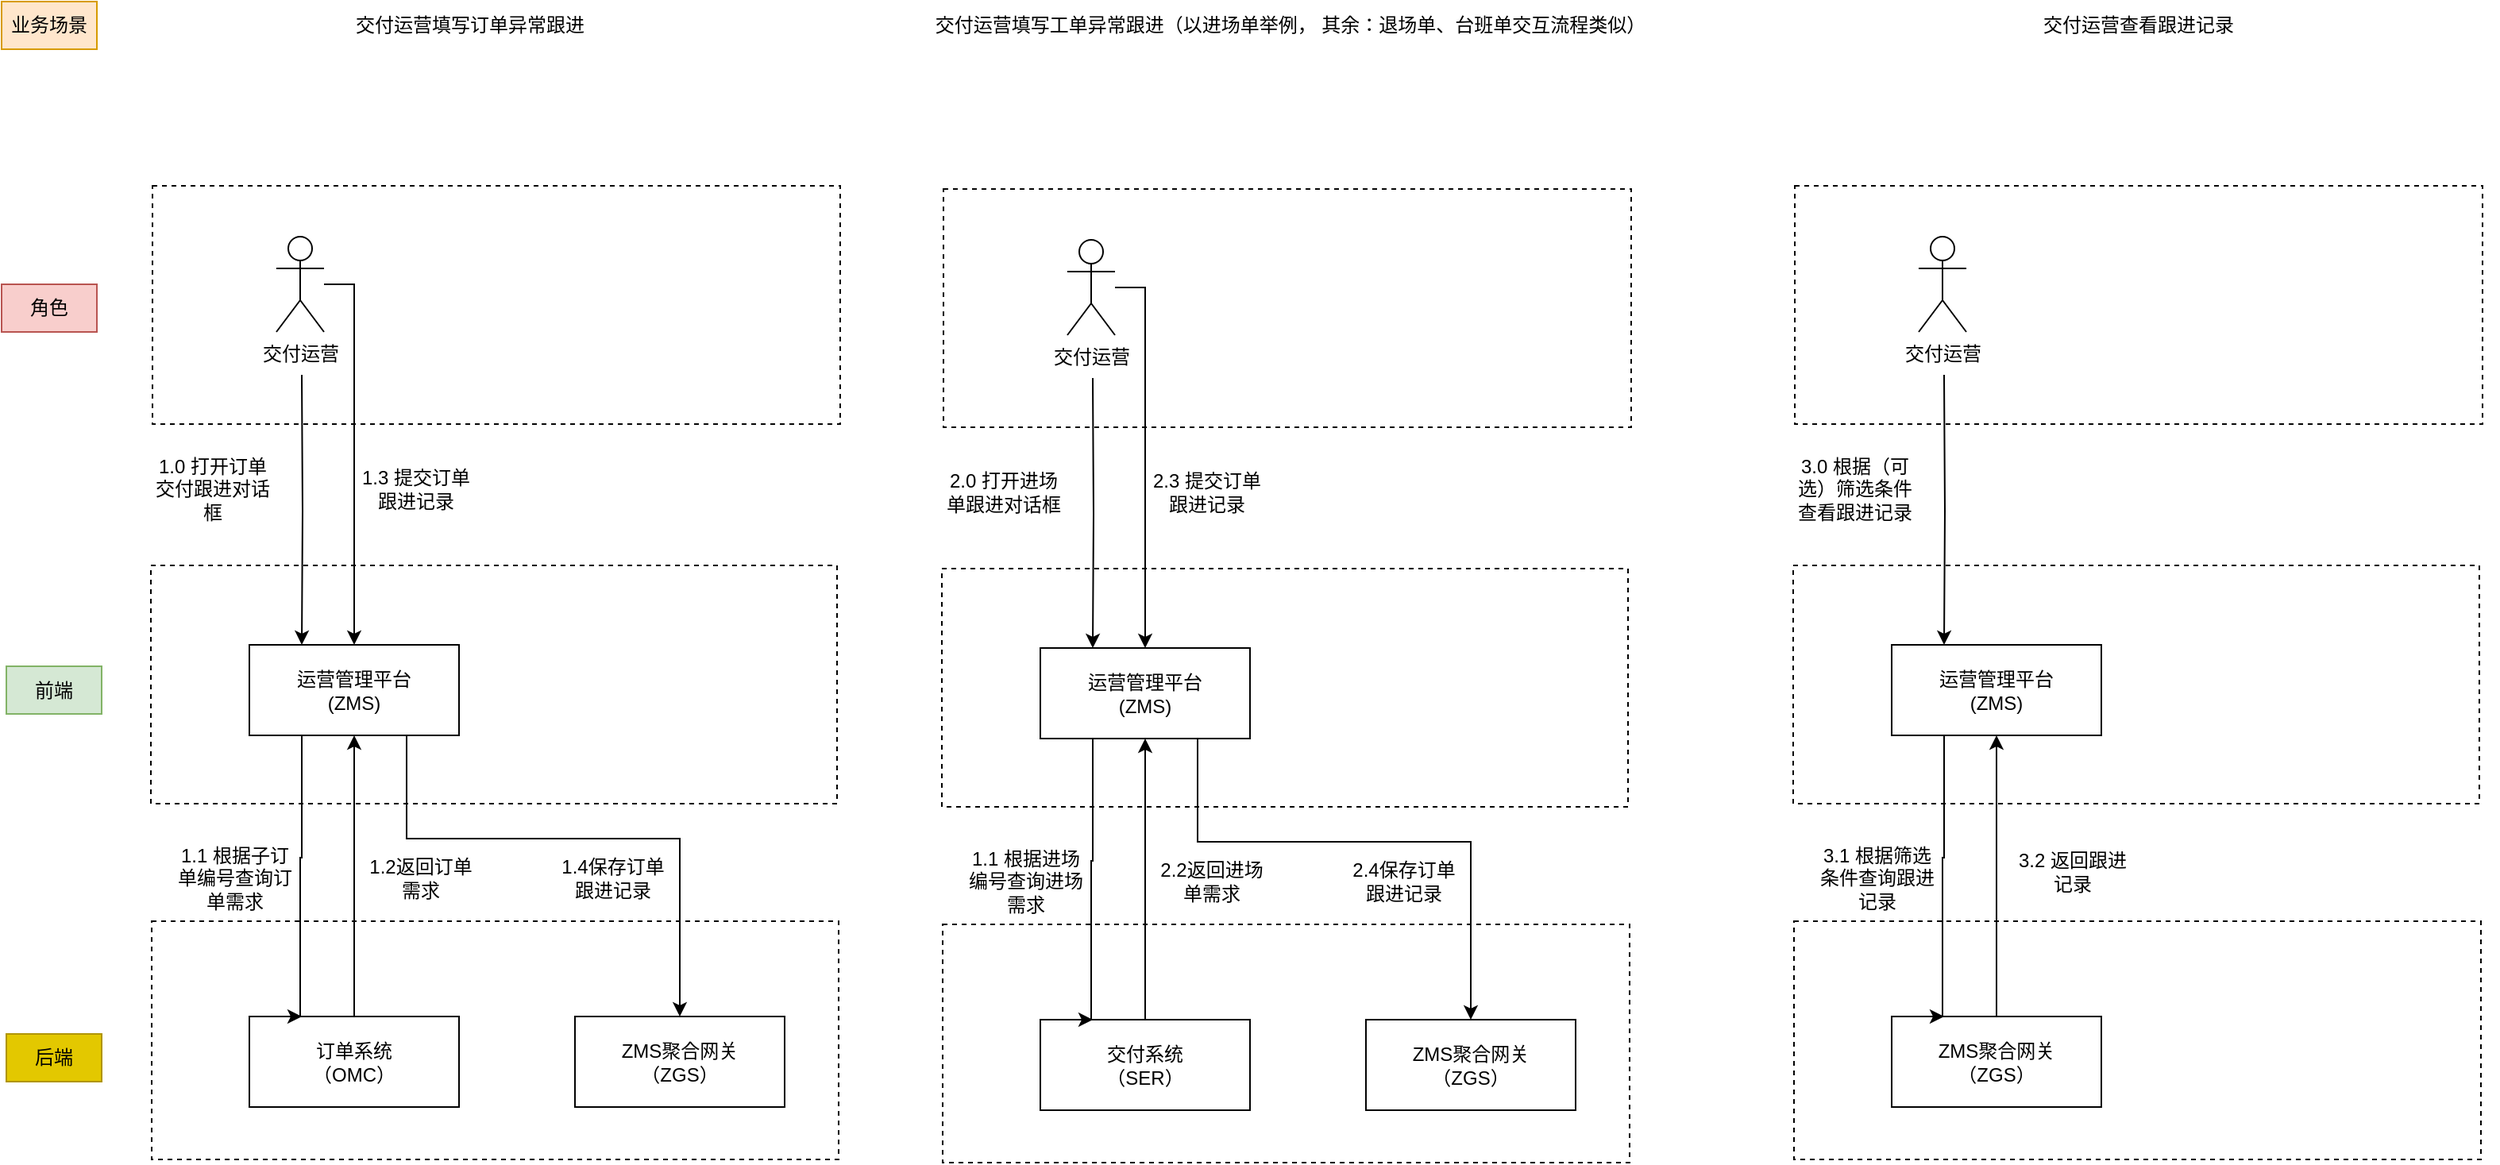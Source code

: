 <mxfile version="17.4.4" type="github">
  <diagram id="wmwzS6v5hkIarNa9_CF8" name="Page-1">
    <mxGraphModel dx="1837" dy="967" grid="0" gridSize="10" guides="1" tooltips="1" connect="1" arrows="1" fold="1" page="1" pageScale="1" pageWidth="827" pageHeight="1169" math="0" shadow="0">
      <root>
        <mxCell id="0" />
        <mxCell id="1" parent="0" />
        <mxCell id="tpipHvDcS-LkZLoqLxp2-10" value="" style="rounded=0;whiteSpace=wrap;html=1;dashed=1;" vertex="1" parent="1">
          <mxGeometry x="138.5" y="659" width="432.5" height="150" as="geometry" />
        </mxCell>
        <mxCell id="tpipHvDcS-LkZLoqLxp2-9" value="" style="rounded=0;whiteSpace=wrap;html=1;dashed=1;" vertex="1" parent="1">
          <mxGeometry x="138" y="435" width="432" height="150" as="geometry" />
        </mxCell>
        <mxCell id="tpipHvDcS-LkZLoqLxp2-8" value="" style="rounded=0;whiteSpace=wrap;html=1;dashed=1;" vertex="1" parent="1">
          <mxGeometry x="139" y="196" width="433" height="150" as="geometry" />
        </mxCell>
        <mxCell id="tpipHvDcS-LkZLoqLxp2-18" style="edgeStyle=orthogonalEdgeStyle;rounded=0;orthogonalLoop=1;jettySize=auto;html=1;exitX=0.75;exitY=1;exitDx=0;exitDy=0;" edge="1" parent="1" source="tpipHvDcS-LkZLoqLxp2-1" target="tpipHvDcS-LkZLoqLxp2-17">
          <mxGeometry relative="1" as="geometry">
            <Array as="points">
              <mxPoint x="299" y="607" />
              <mxPoint x="471" y="607" />
            </Array>
          </mxGeometry>
        </mxCell>
        <mxCell id="tpipHvDcS-LkZLoqLxp2-1" value="运营管理平台&lt;br&gt;(ZMS)" style="rounded=0;whiteSpace=wrap;html=1;" vertex="1" parent="1">
          <mxGeometry x="200" y="485" width="132" height="57" as="geometry" />
        </mxCell>
        <mxCell id="tpipHvDcS-LkZLoqLxp2-4" style="edgeStyle=orthogonalEdgeStyle;rounded=0;orthogonalLoop=1;jettySize=auto;html=1;entryX=0.25;entryY=0;entryDx=0;entryDy=0;" edge="1" parent="1" target="tpipHvDcS-LkZLoqLxp2-1">
          <mxGeometry relative="1" as="geometry">
            <mxPoint x="233" y="315" as="sourcePoint" />
          </mxGeometry>
        </mxCell>
        <mxCell id="tpipHvDcS-LkZLoqLxp2-20" style="edgeStyle=orthogonalEdgeStyle;rounded=0;orthogonalLoop=1;jettySize=auto;html=1;entryX=0.5;entryY=0;entryDx=0;entryDy=0;" edge="1" parent="1" source="tpipHvDcS-LkZLoqLxp2-2" target="tpipHvDcS-LkZLoqLxp2-1">
          <mxGeometry relative="1" as="geometry">
            <Array as="points">
              <mxPoint x="266" y="258" />
            </Array>
          </mxGeometry>
        </mxCell>
        <mxCell id="tpipHvDcS-LkZLoqLxp2-2" value="交付运营" style="shape=umlActor;verticalLabelPosition=bottom;verticalAlign=top;html=1;outlineConnect=0;" vertex="1" parent="1">
          <mxGeometry x="217" y="228" width="30" height="60" as="geometry" />
        </mxCell>
        <mxCell id="tpipHvDcS-LkZLoqLxp2-15" style="edgeStyle=orthogonalEdgeStyle;rounded=0;orthogonalLoop=1;jettySize=auto;html=1;exitX=0.5;exitY=0;exitDx=0;exitDy=0;entryX=0.5;entryY=1;entryDx=0;entryDy=0;" edge="1" parent="1" source="tpipHvDcS-LkZLoqLxp2-3" target="tpipHvDcS-LkZLoqLxp2-1">
          <mxGeometry relative="1" as="geometry" />
        </mxCell>
        <mxCell id="tpipHvDcS-LkZLoqLxp2-3" value="订单系统&lt;br&gt;（OMC）" style="rounded=0;whiteSpace=wrap;html=1;" vertex="1" parent="1">
          <mxGeometry x="200" y="719" width="132" height="57" as="geometry" />
        </mxCell>
        <mxCell id="tpipHvDcS-LkZLoqLxp2-5" value="角色" style="text;html=1;strokeColor=#b85450;fillColor=#f8cecc;align=center;verticalAlign=middle;whiteSpace=wrap;rounded=0;" vertex="1" parent="1">
          <mxGeometry x="44" y="258" width="60" height="30" as="geometry" />
        </mxCell>
        <mxCell id="tpipHvDcS-LkZLoqLxp2-6" value="前端" style="text;html=1;strokeColor=#82b366;fillColor=#d5e8d4;align=center;verticalAlign=middle;whiteSpace=wrap;rounded=0;" vertex="1" parent="1">
          <mxGeometry x="47" y="498.5" width="60" height="30" as="geometry" />
        </mxCell>
        <mxCell id="tpipHvDcS-LkZLoqLxp2-7" value="后端" style="text;html=1;strokeColor=#B09500;fillColor=#e3c800;align=center;verticalAlign=middle;whiteSpace=wrap;rounded=0;fontColor=#000000;" vertex="1" parent="1">
          <mxGeometry x="47" y="730" width="60" height="30" as="geometry" />
        </mxCell>
        <mxCell id="tpipHvDcS-LkZLoqLxp2-12" value="1.0 打开订单交付跟进对话框" style="text;html=1;strokeColor=none;fillColor=none;align=center;verticalAlign=middle;whiteSpace=wrap;rounded=0;dashed=1;" vertex="1" parent="1">
          <mxGeometry x="139" y="369" width="76" height="36" as="geometry" />
        </mxCell>
        <mxCell id="tpipHvDcS-LkZLoqLxp2-13" style="edgeStyle=orthogonalEdgeStyle;rounded=0;orthogonalLoop=1;jettySize=auto;html=1;exitX=0.25;exitY=1;exitDx=0;exitDy=0;entryX=0.25;entryY=0;entryDx=0;entryDy=0;" edge="1" parent="1" source="tpipHvDcS-LkZLoqLxp2-1" target="tpipHvDcS-LkZLoqLxp2-3">
          <mxGeometry relative="1" as="geometry">
            <mxPoint x="231.52" y="521" as="sourcePoint" />
            <mxPoint x="229" y="717" as="targetPoint" />
            <Array as="points">
              <mxPoint x="233" y="619" />
              <mxPoint x="232" y="619" />
              <mxPoint x="232" y="719" />
            </Array>
          </mxGeometry>
        </mxCell>
        <mxCell id="tpipHvDcS-LkZLoqLxp2-14" value="1.1 根据子订单编号查询订单需求" style="text;html=1;strokeColor=none;fillColor=none;align=center;verticalAlign=middle;whiteSpace=wrap;rounded=0;dashed=1;" vertex="1" parent="1">
          <mxGeometry x="153" y="614" width="76" height="36" as="geometry" />
        </mxCell>
        <mxCell id="tpipHvDcS-LkZLoqLxp2-16" value="1.2返回订单需求" style="text;html=1;strokeColor=none;fillColor=none;align=center;verticalAlign=middle;whiteSpace=wrap;rounded=0;dashed=1;" vertex="1" parent="1">
          <mxGeometry x="270" y="614" width="76" height="36" as="geometry" />
        </mxCell>
        <mxCell id="tpipHvDcS-LkZLoqLxp2-17" value="ZMS聚合网关&lt;br&gt;（ZGS）" style="rounded=0;whiteSpace=wrap;html=1;" vertex="1" parent="1">
          <mxGeometry x="405" y="719" width="132" height="57" as="geometry" />
        </mxCell>
        <mxCell id="tpipHvDcS-LkZLoqLxp2-19" value="1.4保存订单跟进记录" style="text;html=1;strokeColor=none;fillColor=none;align=center;verticalAlign=middle;whiteSpace=wrap;rounded=0;dashed=1;" vertex="1" parent="1">
          <mxGeometry x="391" y="614" width="76" height="36" as="geometry" />
        </mxCell>
        <mxCell id="tpipHvDcS-LkZLoqLxp2-21" value="1.3 提交订单跟进记录" style="text;html=1;strokeColor=none;fillColor=none;align=center;verticalAlign=middle;whiteSpace=wrap;rounded=0;dashed=1;" vertex="1" parent="1">
          <mxGeometry x="267" y="369" width="76" height="36" as="geometry" />
        </mxCell>
        <mxCell id="tpipHvDcS-LkZLoqLxp2-22" value="业务场景" style="text;html=1;strokeColor=#d79b00;fillColor=#ffe6cc;align=center;verticalAlign=middle;whiteSpace=wrap;rounded=0;" vertex="1" parent="1">
          <mxGeometry x="44" y="80" width="60" height="30" as="geometry" />
        </mxCell>
        <mxCell id="tpipHvDcS-LkZLoqLxp2-24" value="交付运营填写订单异常跟进" style="text;html=1;strokeColor=none;fillColor=none;align=center;verticalAlign=middle;whiteSpace=wrap;rounded=0;" vertex="1" parent="1">
          <mxGeometry x="261" y="80" width="156" height="30" as="geometry" />
        </mxCell>
        <mxCell id="tpipHvDcS-LkZLoqLxp2-25" value="" style="rounded=0;whiteSpace=wrap;html=1;dashed=1;" vertex="1" parent="1">
          <mxGeometry x="636.5" y="661" width="432.5" height="150" as="geometry" />
        </mxCell>
        <mxCell id="tpipHvDcS-LkZLoqLxp2-26" value="" style="rounded=0;whiteSpace=wrap;html=1;dashed=1;" vertex="1" parent="1">
          <mxGeometry x="636" y="437" width="432" height="150" as="geometry" />
        </mxCell>
        <mxCell id="tpipHvDcS-LkZLoqLxp2-27" value="" style="rounded=0;whiteSpace=wrap;html=1;dashed=1;" vertex="1" parent="1">
          <mxGeometry x="637" y="198" width="433" height="150" as="geometry" />
        </mxCell>
        <mxCell id="tpipHvDcS-LkZLoqLxp2-28" style="edgeStyle=orthogonalEdgeStyle;rounded=0;orthogonalLoop=1;jettySize=auto;html=1;exitX=0.75;exitY=1;exitDx=0;exitDy=0;" edge="1" parent="1" source="tpipHvDcS-LkZLoqLxp2-29" target="tpipHvDcS-LkZLoqLxp2-39">
          <mxGeometry relative="1" as="geometry">
            <Array as="points">
              <mxPoint x="797" y="609" />
              <mxPoint x="969" y="609" />
            </Array>
          </mxGeometry>
        </mxCell>
        <mxCell id="tpipHvDcS-LkZLoqLxp2-29" value="运营管理平台&lt;br&gt;(ZMS)" style="rounded=0;whiteSpace=wrap;html=1;" vertex="1" parent="1">
          <mxGeometry x="698" y="487" width="132" height="57" as="geometry" />
        </mxCell>
        <mxCell id="tpipHvDcS-LkZLoqLxp2-30" style="edgeStyle=orthogonalEdgeStyle;rounded=0;orthogonalLoop=1;jettySize=auto;html=1;entryX=0.25;entryY=0;entryDx=0;entryDy=0;" edge="1" parent="1" target="tpipHvDcS-LkZLoqLxp2-29">
          <mxGeometry relative="1" as="geometry">
            <mxPoint x="731" y="317" as="sourcePoint" />
          </mxGeometry>
        </mxCell>
        <mxCell id="tpipHvDcS-LkZLoqLxp2-31" style="edgeStyle=orthogonalEdgeStyle;rounded=0;orthogonalLoop=1;jettySize=auto;html=1;entryX=0.5;entryY=0;entryDx=0;entryDy=0;" edge="1" parent="1" source="tpipHvDcS-LkZLoqLxp2-32" target="tpipHvDcS-LkZLoqLxp2-29">
          <mxGeometry relative="1" as="geometry">
            <Array as="points">
              <mxPoint x="764" y="260" />
            </Array>
          </mxGeometry>
        </mxCell>
        <mxCell id="tpipHvDcS-LkZLoqLxp2-32" value="交付运营" style="shape=umlActor;verticalLabelPosition=bottom;verticalAlign=top;html=1;outlineConnect=0;" vertex="1" parent="1">
          <mxGeometry x="715" y="230" width="30" height="60" as="geometry" />
        </mxCell>
        <mxCell id="tpipHvDcS-LkZLoqLxp2-33" style="edgeStyle=orthogonalEdgeStyle;rounded=0;orthogonalLoop=1;jettySize=auto;html=1;exitX=0.5;exitY=0;exitDx=0;exitDy=0;entryX=0.5;entryY=1;entryDx=0;entryDy=0;" edge="1" parent="1" source="tpipHvDcS-LkZLoqLxp2-34" target="tpipHvDcS-LkZLoqLxp2-29">
          <mxGeometry relative="1" as="geometry" />
        </mxCell>
        <mxCell id="tpipHvDcS-LkZLoqLxp2-34" value="交付系统&lt;br&gt;（SER）" style="rounded=0;whiteSpace=wrap;html=1;" vertex="1" parent="1">
          <mxGeometry x="698" y="721" width="132" height="57" as="geometry" />
        </mxCell>
        <mxCell id="tpipHvDcS-LkZLoqLxp2-35" value="2.0 打开进场单跟进对话框" style="text;html=1;strokeColor=none;fillColor=none;align=center;verticalAlign=middle;whiteSpace=wrap;rounded=0;dashed=1;" vertex="1" parent="1">
          <mxGeometry x="637" y="371" width="76" height="36" as="geometry" />
        </mxCell>
        <mxCell id="tpipHvDcS-LkZLoqLxp2-36" style="edgeStyle=orthogonalEdgeStyle;rounded=0;orthogonalLoop=1;jettySize=auto;html=1;exitX=0.25;exitY=1;exitDx=0;exitDy=0;entryX=0.25;entryY=0;entryDx=0;entryDy=0;" edge="1" parent="1" source="tpipHvDcS-LkZLoqLxp2-29" target="tpipHvDcS-LkZLoqLxp2-34">
          <mxGeometry relative="1" as="geometry">
            <mxPoint x="729.52" y="523" as="sourcePoint" />
            <mxPoint x="727" y="719" as="targetPoint" />
            <Array as="points">
              <mxPoint x="731" y="621" />
              <mxPoint x="730" y="621" />
              <mxPoint x="730" y="721" />
            </Array>
          </mxGeometry>
        </mxCell>
        <mxCell id="tpipHvDcS-LkZLoqLxp2-37" value="1.1 根据进场编号查询进场需求" style="text;html=1;strokeColor=none;fillColor=none;align=center;verticalAlign=middle;whiteSpace=wrap;rounded=0;dashed=1;" vertex="1" parent="1">
          <mxGeometry x="651" y="616" width="76" height="36" as="geometry" />
        </mxCell>
        <mxCell id="tpipHvDcS-LkZLoqLxp2-38" value="2.2返回进场单需求" style="text;html=1;strokeColor=none;fillColor=none;align=center;verticalAlign=middle;whiteSpace=wrap;rounded=0;dashed=1;" vertex="1" parent="1">
          <mxGeometry x="768" y="616" width="76" height="36" as="geometry" />
        </mxCell>
        <mxCell id="tpipHvDcS-LkZLoqLxp2-39" value="ZMS聚合网关&lt;br&gt;（ZGS）" style="rounded=0;whiteSpace=wrap;html=1;" vertex="1" parent="1">
          <mxGeometry x="903" y="721" width="132" height="57" as="geometry" />
        </mxCell>
        <mxCell id="tpipHvDcS-LkZLoqLxp2-40" value="2.4保存订单跟进记录" style="text;html=1;strokeColor=none;fillColor=none;align=center;verticalAlign=middle;whiteSpace=wrap;rounded=0;dashed=1;" vertex="1" parent="1">
          <mxGeometry x="889" y="616" width="76" height="36" as="geometry" />
        </mxCell>
        <mxCell id="tpipHvDcS-LkZLoqLxp2-41" value="2.3 提交订单跟进记录" style="text;html=1;strokeColor=none;fillColor=none;align=center;verticalAlign=middle;whiteSpace=wrap;rounded=0;dashed=1;" vertex="1" parent="1">
          <mxGeometry x="765" y="371" width="76" height="36" as="geometry" />
        </mxCell>
        <mxCell id="tpipHvDcS-LkZLoqLxp2-42" value="交付运营填写工单异常跟进（以进场单举例， 其余：退场单、台班单交互流程类似）" style="text;html=1;strokeColor=none;fillColor=none;align=center;verticalAlign=middle;whiteSpace=wrap;rounded=0;" vertex="1" parent="1">
          <mxGeometry x="629" y="80" width="453" height="30" as="geometry" />
        </mxCell>
        <mxCell id="tpipHvDcS-LkZLoqLxp2-44" value="" style="rounded=0;whiteSpace=wrap;html=1;dashed=1;" vertex="1" parent="1">
          <mxGeometry x="1172.5" y="659" width="432.5" height="150" as="geometry" />
        </mxCell>
        <mxCell id="tpipHvDcS-LkZLoqLxp2-45" value="" style="rounded=0;whiteSpace=wrap;html=1;dashed=1;" vertex="1" parent="1">
          <mxGeometry x="1172" y="435" width="432" height="150" as="geometry" />
        </mxCell>
        <mxCell id="tpipHvDcS-LkZLoqLxp2-46" value="" style="rounded=0;whiteSpace=wrap;html=1;dashed=1;" vertex="1" parent="1">
          <mxGeometry x="1173" y="196" width="433" height="150" as="geometry" />
        </mxCell>
        <mxCell id="tpipHvDcS-LkZLoqLxp2-48" value="运营管理平台&lt;br&gt;(ZMS)" style="rounded=0;whiteSpace=wrap;html=1;" vertex="1" parent="1">
          <mxGeometry x="1234" y="485" width="132" height="57" as="geometry" />
        </mxCell>
        <mxCell id="tpipHvDcS-LkZLoqLxp2-49" style="edgeStyle=orthogonalEdgeStyle;rounded=0;orthogonalLoop=1;jettySize=auto;html=1;entryX=0.25;entryY=0;entryDx=0;entryDy=0;" edge="1" parent="1" target="tpipHvDcS-LkZLoqLxp2-48">
          <mxGeometry relative="1" as="geometry">
            <mxPoint x="1267" y="315" as="sourcePoint" />
          </mxGeometry>
        </mxCell>
        <mxCell id="tpipHvDcS-LkZLoqLxp2-51" value="交付运营" style="shape=umlActor;verticalLabelPosition=bottom;verticalAlign=top;html=1;outlineConnect=0;" vertex="1" parent="1">
          <mxGeometry x="1251" y="228" width="30" height="60" as="geometry" />
        </mxCell>
        <mxCell id="tpipHvDcS-LkZLoqLxp2-52" style="edgeStyle=orthogonalEdgeStyle;rounded=0;orthogonalLoop=1;jettySize=auto;html=1;exitX=0.5;exitY=0;exitDx=0;exitDy=0;entryX=0.5;entryY=1;entryDx=0;entryDy=0;" edge="1" parent="1" source="tpipHvDcS-LkZLoqLxp2-53" target="tpipHvDcS-LkZLoqLxp2-48">
          <mxGeometry relative="1" as="geometry" />
        </mxCell>
        <mxCell id="tpipHvDcS-LkZLoqLxp2-53" value="ZMS聚合网关&lt;br&gt;（ZGS）" style="rounded=0;whiteSpace=wrap;html=1;" vertex="1" parent="1">
          <mxGeometry x="1234" y="719" width="132" height="57" as="geometry" />
        </mxCell>
        <mxCell id="tpipHvDcS-LkZLoqLxp2-54" value="3.0 根据（可选）筛选条件查看跟进记录" style="text;html=1;strokeColor=none;fillColor=none;align=center;verticalAlign=middle;whiteSpace=wrap;rounded=0;dashed=1;" vertex="1" parent="1">
          <mxGeometry x="1173" y="369" width="76" height="36" as="geometry" />
        </mxCell>
        <mxCell id="tpipHvDcS-LkZLoqLxp2-55" style="edgeStyle=orthogonalEdgeStyle;rounded=0;orthogonalLoop=1;jettySize=auto;html=1;exitX=0.25;exitY=1;exitDx=0;exitDy=0;entryX=0.25;entryY=0;entryDx=0;entryDy=0;" edge="1" parent="1" source="tpipHvDcS-LkZLoqLxp2-48" target="tpipHvDcS-LkZLoqLxp2-53">
          <mxGeometry relative="1" as="geometry">
            <mxPoint x="1265.52" y="521" as="sourcePoint" />
            <mxPoint x="1263" y="717" as="targetPoint" />
            <Array as="points">
              <mxPoint x="1267" y="619" />
              <mxPoint x="1266" y="619" />
              <mxPoint x="1266" y="719" />
            </Array>
          </mxGeometry>
        </mxCell>
        <mxCell id="tpipHvDcS-LkZLoqLxp2-56" value="3.1 根据筛选条件查询跟进记录" style="text;html=1;strokeColor=none;fillColor=none;align=center;verticalAlign=middle;whiteSpace=wrap;rounded=0;dashed=1;" vertex="1" parent="1">
          <mxGeometry x="1187" y="614" width="76" height="36" as="geometry" />
        </mxCell>
        <mxCell id="tpipHvDcS-LkZLoqLxp2-61" value="交付运营查看跟进记录" style="text;html=1;strokeColor=none;fillColor=none;align=center;verticalAlign=middle;whiteSpace=wrap;rounded=0;" vertex="1" parent="1">
          <mxGeometry x="1163" y="80" width="453" height="30" as="geometry" />
        </mxCell>
        <mxCell id="tpipHvDcS-LkZLoqLxp2-62" value="3.2 返回跟进记录" style="text;html=1;strokeColor=none;fillColor=none;align=center;verticalAlign=middle;whiteSpace=wrap;rounded=0;dashed=1;" vertex="1" parent="1">
          <mxGeometry x="1310" y="610" width="76" height="36" as="geometry" />
        </mxCell>
      </root>
    </mxGraphModel>
  </diagram>
</mxfile>
